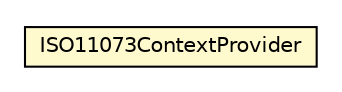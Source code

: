#!/usr/local/bin/dot
#
# Class diagram 
# Generated by UMLGraph version R5_6-24-gf6e263 (http://www.umlgraph.org/)
#

digraph G {
	edge [fontname="Helvetica",fontsize=10,labelfontname="Helvetica",labelfontsize=10];
	node [fontname="Helvetica",fontsize=10,shape=plaintext];
	nodesep=0.25;
	ranksep=0.5;
	// org.universAAL.lddi.exporter.x73.ISO11073ContextProvider
	c4704404 [label=<<table title="org.universAAL.lddi.exporter.x73.ISO11073ContextProvider" border="0" cellborder="1" cellspacing="0" cellpadding="2" port="p" bgcolor="lemonChiffon" href="./ISO11073ContextProvider.html">
		<tr><td><table border="0" cellspacing="0" cellpadding="1">
<tr><td align="center" balign="center"> ISO11073ContextProvider </td></tr>
		</table></td></tr>
		</table>>, URL="./ISO11073ContextProvider.html", fontname="Helvetica", fontcolor="black", fontsize=10.0];
}

